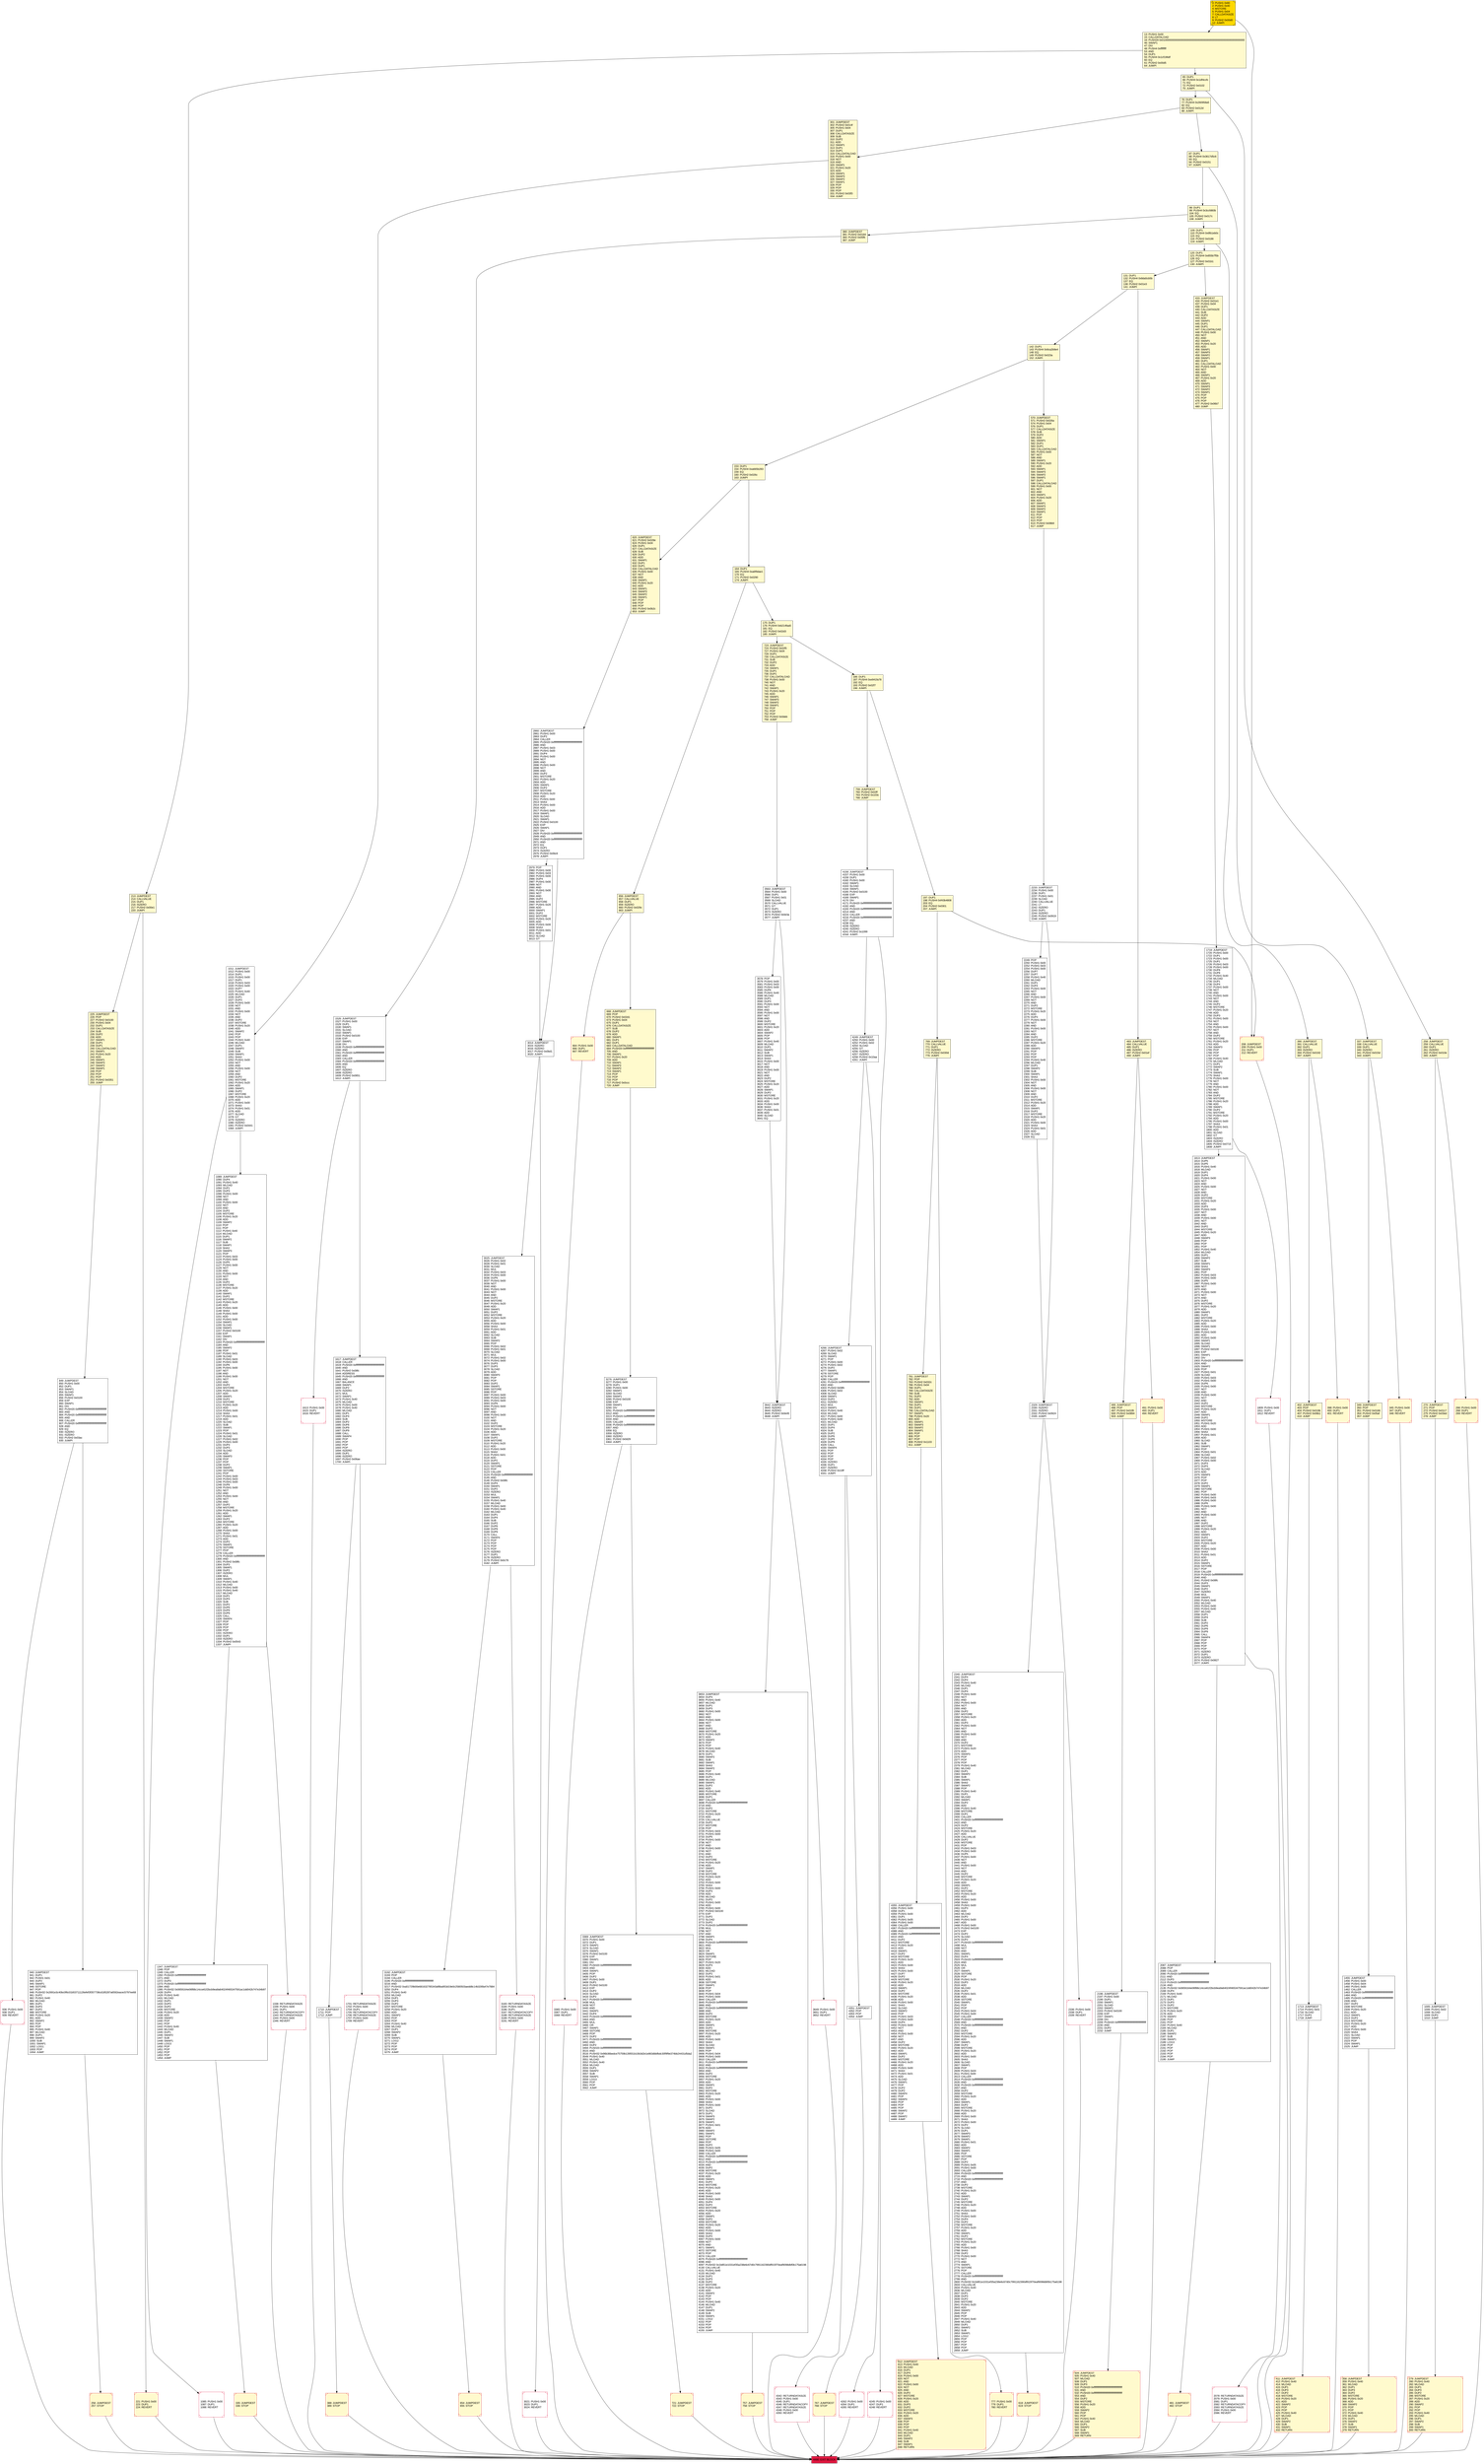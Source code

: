 digraph G {
bgcolor=transparent rankdir=UD;
node [shape=box style=filled color=black fillcolor=white fontname=arial fontcolor=black];
1813 [label="1813: JUMPDEST\l1814: DUP5\l1815: DUP5\l1816: PUSH1 0x40\l1818: MLOAD\l1819: DUP1\l1820: DUP4\l1821: PUSH1 0x00\l1823: NOT\l1824: AND\l1825: PUSH1 0x00\l1827: NOT\l1828: AND\l1829: DUP2\l1830: MSTORE\l1831: PUSH1 0x20\l1833: ADD\l1834: DUP3\l1835: PUSH1 0x00\l1837: NOT\l1838: AND\l1839: PUSH1 0x00\l1841: NOT\l1842: AND\l1843: DUP2\l1844: MSTORE\l1845: PUSH1 0x20\l1847: ADD\l1848: SWAP3\l1849: POP\l1850: POP\l1851: POP\l1852: PUSH1 0x40\l1854: MLOAD\l1855: DUP1\l1856: SWAP2\l1857: SUB\l1858: SWAP1\l1859: SHA3\l1860: SWAP3\l1861: POP\l1862: PUSH1 0x03\l1864: PUSH1 0x00\l1866: DUP5\l1867: PUSH1 0x00\l1869: NOT\l1870: AND\l1871: PUSH1 0x00\l1873: NOT\l1874: AND\l1875: DUP2\l1876: MSTORE\l1877: PUSH1 0x20\l1879: ADD\l1880: SWAP1\l1881: DUP2\l1882: MSTORE\l1883: PUSH1 0x20\l1885: ADD\l1886: PUSH1 0x00\l1888: SHA3\l1889: PUSH1 0x00\l1891: ADD\l1892: PUSH1 0x00\l1894: SWAP1\l1895: SLOAD\l1896: SWAP1\l1897: PUSH2 0x0100\l1900: EXP\l1901: SWAP1\l1902: DIV\l1903: PUSH20 0xffffffffffffffffffffffffffffffffffffffff\l1924: AND\l1925: SWAP2\l1926: POP\l1927: PUSH1 0x01\l1929: SLOAD\l1930: PUSH1 0x03\l1932: PUSH1 0x00\l1934: DUP6\l1935: PUSH1 0x00\l1937: NOT\l1938: AND\l1939: PUSH1 0x00\l1941: NOT\l1942: AND\l1943: DUP2\l1944: MSTORE\l1945: PUSH1 0x20\l1947: ADD\l1948: SWAP1\l1949: DUP2\l1950: MSTORE\l1951: PUSH1 0x20\l1953: ADD\l1954: PUSH1 0x00\l1956: SHA3\l1957: PUSH1 0x01\l1959: ADD\l1960: SLOAD\l1961: SUB\l1962: SWAP1\l1963: POP\l1964: PUSH1 0x01\l1966: SLOAD\l1967: PUSH1 0x02\l1969: PUSH1 0x00\l1971: DUP3\l1972: DUP3\l1973: SLOAD\l1974: ADD\l1975: SWAP3\l1976: POP\l1977: POP\l1978: DUP2\l1979: SWAP1\l1980: SSTORE\l1981: POP\l1982: PUSH1 0x00\l1984: PUSH1 0x03\l1986: PUSH1 0x00\l1988: DUP6\l1989: PUSH1 0x00\l1991: NOT\l1992: AND\l1993: PUSH1 0x00\l1995: NOT\l1996: AND\l1997: DUP2\l1998: MSTORE\l1999: PUSH1 0x20\l2001: ADD\l2002: SWAP1\l2003: DUP2\l2004: MSTORE\l2005: PUSH1 0x20\l2007: ADD\l2008: PUSH1 0x00\l2010: SHA3\l2011: PUSH1 0x01\l2013: ADD\l2014: DUP2\l2015: SWAP1\l2016: SSTORE\l2017: POP\l2018: CALLER\l2019: PUSH20 0xffffffffffffffffffffffffffffffffffffffff\l2040: AND\l2041: PUSH2 0x08fc\l2044: DUP3\l2045: SWAP1\l2046: DUP2\l2047: ISZERO\l2048: MUL\l2049: SWAP1\l2050: PUSH1 0x40\l2052: MLOAD\l2053: PUSH1 0x00\l2055: PUSH1 0x40\l2057: MLOAD\l2058: DUP1\l2059: DUP4\l2060: SUB\l2061: DUP2\l2062: DUP6\l2063: DUP9\l2064: DUP9\l2065: CALL\l2066: SWAP4\l2067: POP\l2068: POP\l2069: POP\l2070: POP\l2071: ISZERO\l2072: DUP1\l2073: ISZERO\l2074: PUSH2 0x0827\l2077: JUMPI\l" ];
2078 [label="2078: RETURNDATASIZE\l2079: PUSH1 0x00\l2081: DUP1\l2082: RETURNDATACOPY\l2083: RETURNDATASIZE\l2084: PUSH1 0x00\l2086: REVERT\l" shape=Msquare color=crimson ];
213 [label="213: JUMPDEST\l214: CALLVALUE\l215: DUP1\l216: ISZERO\l217: PUSH2 0x00e1\l220: JUMPI\l" fillcolor=lemonchiffon ];
4262 [label="4262: PUSH1 0x00\l4264: DUP1\l4265: REVERT\l" shape=Msquare color=crimson ];
936 [label="936: PUSH1 0x00\l938: DUP1\l939: REVERT\l" shape=Msquare color=crimson ];
13 [label="13: PUSH1 0x00\l15: CALLDATALOAD\l16: PUSH29 0x0100000000000000000000000000000000000000000000000000000000\l46: SWAP1\l47: DIV\l48: PUSH4 0xffffffff\l53: AND\l54: DUP1\l55: PUSH4 0x1cf196df\l60: EQ\l61: PUSH2 0x00d5\l64: JUMPI\l" fillcolor=lemonchiffon ];
388 [label="388: JUMPDEST\l389: STOP\l" fillcolor=lemonchiffon shape=Msquare color=crimson ];
120 [label="120: DUP1\l121: PUSH4 0x855b7f5b\l126: EQ\l127: PUSH2 0x01b1\l130: JUMPI\l" fillcolor=lemonchiffon ];
654 [label="654: JUMPDEST\l655: STOP\l" fillcolor=lemonchiffon shape=Msquare color=crimson ];
1011 [label="1011: JUMPDEST\l1012: PUSH1 0x00\l1014: DUP1\l1015: PUSH1 0x00\l1017: DUP1\l1018: PUSH1 0x03\l1020: PUSH1 0x00\l1022: DUP7\l1023: PUSH1 0x40\l1025: MLOAD\l1026: DUP1\l1027: DUP3\l1028: PUSH1 0x00\l1030: NOT\l1031: AND\l1032: PUSH1 0x00\l1034: NOT\l1035: AND\l1036: DUP2\l1037: MSTORE\l1038: PUSH1 0x20\l1040: ADD\l1041: SWAP2\l1042: POP\l1043: POP\l1044: PUSH1 0x40\l1046: MLOAD\l1047: DUP1\l1048: SWAP2\l1049: SUB\l1050: SWAP1\l1051: SHA3\l1052: PUSH1 0x00\l1054: NOT\l1055: AND\l1056: PUSH1 0x00\l1058: NOT\l1059: AND\l1060: DUP2\l1061: MSTORE\l1062: PUSH1 0x20\l1064: ADD\l1065: SWAP1\l1066: DUP2\l1067: MSTORE\l1068: PUSH1 0x20\l1070: ADD\l1071: PUSH1 0x00\l1073: SHA3\l1074: PUSH1 0x01\l1076: ADD\l1077: SLOAD\l1078: GT\l1079: ISZERO\l1080: ISZERO\l1081: PUSH2 0x0441\l1084: JUMPI\l" ];
4355 [label="4355: JUMPDEST\l4356: PUSH1 0x00\l4358: DUP1\l4359: PUSH1 0x00\l4361: DUP1\l4362: PUSH1 0x05\l4364: PUSH1 0x00\l4366: CALLER\l4367: PUSH20 0xffffffffffffffffffffffffffffffffffffffff\l4388: AND\l4389: PUSH20 0xffffffffffffffffffffffffffffffffffffffff\l4410: AND\l4411: DUP2\l4412: MSTORE\l4413: PUSH1 0x20\l4415: ADD\l4416: SWAP1\l4417: DUP2\l4418: MSTORE\l4419: PUSH1 0x20\l4421: ADD\l4422: PUSH1 0x00\l4424: SHA3\l4425: PUSH1 0x00\l4427: DUP7\l4428: DUP2\l4429: MSTORE\l4430: PUSH1 0x20\l4432: ADD\l4433: SWAP1\l4434: DUP2\l4435: MSTORE\l4436: PUSH1 0x20\l4438: ADD\l4439: PUSH1 0x00\l4441: SHA3\l4442: SLOAD\l4443: SWAP2\l4444: POP\l4445: PUSH1 0x03\l4447: PUSH1 0x00\l4449: DUP4\l4450: PUSH1 0x00\l4452: NOT\l4453: AND\l4454: PUSH1 0x00\l4456: NOT\l4457: AND\l4458: DUP2\l4459: MSTORE\l4460: PUSH1 0x20\l4462: ADD\l4463: SWAP1\l4464: DUP2\l4465: MSTORE\l4466: PUSH1 0x20\l4468: ADD\l4469: PUSH1 0x00\l4471: SHA3\l4472: PUSH1 0x01\l4474: ADD\l4475: SLOAD\l4476: SWAP1\l4477: POP\l4478: DUP2\l4479: DUP2\l4480: SWAP4\l4481: POP\l4482: SWAP4\l4483: POP\l4484: POP\l4485: POP\l4486: SWAP2\l4487: POP\l4488: SWAP2\l4489: JUMP\l" ];
1338 [label="1338: RETURNDATASIZE\l1339: PUSH1 0x00\l1341: DUP1\l1342: RETURNDATACOPY\l1343: RETURNDATASIZE\l1344: PUSH1 0x00\l1346: REVERT\l" shape=Msquare color=crimson ];
4249 [label="4249: JUMPDEST\l4250: PUSH1 0x00\l4252: PUSH1 0x02\l4254: SLOAD\l4255: GT\l4256: ISZERO\l4257: ISZERO\l4258: PUSH2 0x10aa\l4261: JUMPI\l" ];
411 [label="411: JUMPDEST\l412: PUSH1 0x40\l414: MLOAD\l415: DUP1\l416: DUP3\l417: DUP2\l418: MSTORE\l419: PUSH1 0x20\l421: ADD\l422: SWAP2\l423: POP\l424: POP\l425: PUSH1 0x40\l427: MLOAD\l428: DUP1\l429: SWAP2\l430: SUB\l431: SWAP1\l432: RETURN\l" fillcolor=lemonchiffon shape=Msquare color=crimson ];
656 [label="656: JUMPDEST\l657: CALLVALUE\l658: DUP1\l659: ISZERO\l660: PUSH2 0x029c\l663: JUMPI\l" fillcolor=lemonchiffon ];
1455 [label="1455: JUMPDEST\l1456: PUSH1 0x00\l1458: PUSH1 0x04\l1460: PUSH1 0x00\l1462: CALLER\l1463: PUSH20 0xffffffffffffffffffffffffffffffffffffffff\l1484: AND\l1485: PUSH20 0xffffffffffffffffffffffffffffffffffffffff\l1506: AND\l1507: DUP2\l1508: MSTORE\l1509: PUSH1 0x20\l1511: ADD\l1512: SWAP1\l1513: DUP2\l1514: MSTORE\l1515: PUSH1 0x20\l1517: ADD\l1518: PUSH1 0x00\l1520: SHA3\l1521: SLOAD\l1522: SWAP1\l1523: POP\l1524: SWAP1\l1525: JUMP\l" ];
3192 [label="3192: JUMPDEST\l3193: POP\l3194: CALLER\l3195: PUSH20 0xffffffffffffffffffffffffffffffffffffffff\l3216: AND\l3217: PUSH32 0xa51729b00e681632785343af8ba953d19e0c2580503aedd8c14b326fa47e7884\l3250: DUP4\l3251: PUSH1 0x40\l3253: MLOAD\l3254: DUP1\l3255: DUP3\l3256: DUP2\l3257: MSTORE\l3258: PUSH1 0x20\l3260: ADD\l3261: SWAP2\l3262: POP\l3263: POP\l3264: PUSH1 0x40\l3266: MLOAD\l3267: DUP1\l3268: SWAP2\l3269: SUB\l3270: SWAP1\l3271: LOG2\l3272: POP\l3273: POP\l3274: POP\l3275: JUMP\l" ];
398 [label="398: PUSH1 0x00\l400: DUP1\l401: REVERT\l" fillcolor=lemonchiffon shape=Msquare color=crimson ];
4245 [label="4245: PUSH1 0x00\l4247: DUP1\l4248: REVERT\l" shape=Msquare color=crimson ];
349 [label="349: JUMPDEST\l350: POP\l351: PUSH2 0x0166\l354: PUSH2 0x05af\l357: JUMP\l" fillcolor=lemonchiffon ];
940 [label="940: JUMPDEST\l941: DUP1\l942: PUSH1 0x01\l944: DUP2\l945: SWAP1\l946: SSTORE\l947: POP\l948: PUSH32 0x2691e3c40bc0f6c01b53711126efef3f357738cd185287a6592eacec5797ee68\l981: DUP2\l982: PUSH1 0x40\l984: MLOAD\l985: DUP1\l986: DUP3\l987: DUP2\l988: MSTORE\l989: PUSH1 0x20\l991: ADD\l992: SWAP2\l993: POP\l994: POP\l995: PUSH1 0x40\l997: MLOAD\l998: DUP1\l999: SWAP2\l1000: SUB\l1001: SWAP1\l1002: LOG1\l1003: POP\l1004: JUMP\l" ];
186 [label="186: DUP1\l187: PUSH4 0xe941fa78\l192: EQ\l193: PUSH2 0x02f7\l196: JUMPI\l" fillcolor=lemonchiffon ];
664 [label="664: PUSH1 0x00\l666: DUP1\l667: REVERT\l" fillcolor=lemonchiffon shape=Msquare color=crimson ];
390 [label="390: JUMPDEST\l391: CALLVALUE\l392: DUP1\l393: ISZERO\l394: PUSH2 0x0192\l397: JUMPI\l" fillcolor=lemonchiffon ];
142 [label="142: DUP1\l143: PUSH4 0x9ca2b9e4\l148: EQ\l149: PUSH2 0x023a\l152: JUMPI\l" fillcolor=lemonchiffon ];
153 [label="153: DUP1\l154: PUSH4 0xa665b283\l159: EQ\l160: PUSH2 0x026c\l163: JUMPI\l" fillcolor=lemonchiffon ];
721 [label="721: JUMPDEST\l722: STOP\l" fillcolor=lemonchiffon shape=Msquare color=crimson ];
301 [label="301: JUMPDEST\l302: PUSH2 0x014f\l305: PUSH1 0x04\l307: DUP1\l308: CALLDATASIZE\l309: SUB\l310: DUP2\l311: ADD\l312: SWAP1\l313: DUP1\l314: DUP1\l315: CALLDATALOAD\l316: PUSH1 0x00\l318: NOT\l319: AND\l320: SWAP1\l321: PUSH1 0x20\l323: ADD\l324: SWAP1\l325: SWAP3\l326: SWAP2\l327: SWAP1\l328: POP\l329: POP\l330: POP\l331: PUSH2 0x03f3\l334: JUMP\l" fillcolor=lemonchiffon ];
491 [label="491: PUSH1 0x00\l493: DUP1\l494: REVERT\l" fillcolor=lemonchiffon shape=Msquare color=crimson ];
620 [label="620: JUMPDEST\l621: PUSH2 0x028e\l624: PUSH1 0x04\l626: DUP1\l627: CALLDATASIZE\l628: SUB\l629: DUP2\l630: ADD\l631: SWAP1\l632: DUP1\l633: DUP1\l634: CALLDATALOAD\l635: PUSH1 0x00\l637: NOT\l638: AND\l639: SWAP1\l640: PUSH1 0x20\l642: ADD\l643: SWAP1\l644: SWAP3\l645: SWAP2\l646: SWAP1\l647: POP\l648: POP\l649: POP\l650: PUSH2 0x0b2c\l653: JUMP\l" fillcolor=lemonchiffon ];
4156 [label="4156: JUMPDEST\l4157: PUSH1 0x00\l4159: DUP1\l4160: PUSH1 0x00\l4162: SWAP1\l4163: SLOAD\l4164: SWAP1\l4165: PUSH2 0x0100\l4168: EXP\l4169: SWAP1\l4170: DIV\l4171: PUSH20 0xffffffffffffffffffffffffffffffffffffffff\l4192: AND\l4193: PUSH20 0xffffffffffffffffffffffffffffffffffffffff\l4214: AND\l4215: CALLER\l4216: PUSH20 0xffffffffffffffffffffffffffffffffffffffff\l4237: AND\l4238: EQ\l4239: ISZERO\l4240: ISZERO\l4241: PUSH2 0x1099\l4244: JUMPI\l" ];
3642 [label="3642: JUMPDEST\l3643: ISZERO\l3644: ISZERO\l3645: PUSH2 0x0e45\l3648: JUMPI\l" ];
175 [label="175: DUP1\l176: PUSH4 0xb214faa5\l181: EQ\l182: PUSH2 0x02d3\l185: JUMPI\l" fillcolor=lemonchiffon ];
759 [label="759: JUMPDEST\l760: PUSH2 0x02ff\l763: PUSH2 0x103c\l766: JUMP\l" fillcolor=lemonchiffon ];
3563 [label="3563: JUMPDEST\l3564: PUSH1 0x00\l3566: DUP1\l3567: PUSH1 0x01\l3569: SLOAD\l3570: CALLVALUE\l3571: GT\l3572: DUP1\l3573: ISZERO\l3574: PUSH2 0x0e3a\l3577: JUMPI\l" ];
1089 [label="1089: JUMPDEST\l1090: DUP4\l1091: PUSH1 0x40\l1093: MLOAD\l1094: DUP1\l1095: DUP3\l1096: PUSH1 0x00\l1098: NOT\l1099: AND\l1100: PUSH1 0x00\l1102: NOT\l1103: AND\l1104: DUP2\l1105: MSTORE\l1106: PUSH1 0x20\l1108: ADD\l1109: SWAP2\l1110: POP\l1111: POP\l1112: PUSH1 0x40\l1114: MLOAD\l1115: DUP1\l1116: SWAP2\l1117: SUB\l1118: SWAP1\l1119: SHA3\l1120: SWAP3\l1121: POP\l1122: PUSH1 0x03\l1124: PUSH1 0x00\l1126: DUP5\l1127: PUSH1 0x00\l1129: NOT\l1130: AND\l1131: PUSH1 0x00\l1133: NOT\l1134: AND\l1135: DUP2\l1136: MSTORE\l1137: PUSH1 0x20\l1139: ADD\l1140: SWAP1\l1141: DUP2\l1142: MSTORE\l1143: PUSH1 0x20\l1145: ADD\l1146: PUSH1 0x00\l1148: SHA3\l1149: PUSH1 0x00\l1151: ADD\l1152: PUSH1 0x00\l1154: SWAP1\l1155: SLOAD\l1156: SWAP1\l1157: PUSH2 0x0100\l1160: EXP\l1161: SWAP1\l1162: DIV\l1163: PUSH20 0xffffffffffffffffffffffffffffffffffffffff\l1184: AND\l1185: SWAP2\l1186: POP\l1187: PUSH1 0x01\l1189: SLOAD\l1190: PUSH1 0x03\l1192: PUSH1 0x00\l1194: DUP6\l1195: PUSH1 0x00\l1197: NOT\l1198: AND\l1199: PUSH1 0x00\l1201: NOT\l1202: AND\l1203: DUP2\l1204: MSTORE\l1205: PUSH1 0x20\l1207: ADD\l1208: SWAP1\l1209: DUP2\l1210: MSTORE\l1211: PUSH1 0x20\l1213: ADD\l1214: PUSH1 0x00\l1216: SHA3\l1217: PUSH1 0x01\l1219: ADD\l1220: SLOAD\l1221: SUB\l1222: SWAP1\l1223: POP\l1224: PUSH1 0x01\l1226: SLOAD\l1227: PUSH1 0x02\l1229: PUSH1 0x00\l1231: DUP3\l1232: DUP3\l1233: SLOAD\l1234: ADD\l1235: SWAP3\l1236: POP\l1237: POP\l1238: DUP2\l1239: SWAP1\l1240: SSTORE\l1241: POP\l1242: PUSH1 0x00\l1244: PUSH1 0x03\l1246: PUSH1 0x00\l1248: DUP6\l1249: PUSH1 0x00\l1251: NOT\l1252: AND\l1253: PUSH1 0x00\l1255: NOT\l1256: AND\l1257: DUP2\l1258: MSTORE\l1259: PUSH1 0x20\l1261: ADD\l1262: SWAP1\l1263: DUP2\l1264: MSTORE\l1265: PUSH1 0x20\l1267: ADD\l1268: PUSH1 0x00\l1270: SHA3\l1271: PUSH1 0x01\l1273: ADD\l1274: DUP2\l1275: SWAP1\l1276: SSTORE\l1277: POP\l1278: CALLER\l1279: PUSH20 0xffffffffffffffffffffffffffffffffffffffff\l1300: AND\l1301: PUSH2 0x08fc\l1304: DUP3\l1305: SWAP1\l1306: DUP2\l1307: ISZERO\l1308: MUL\l1309: SWAP1\l1310: PUSH1 0x40\l1312: MLOAD\l1313: PUSH1 0x00\l1315: PUSH1 0x40\l1317: MLOAD\l1318: DUP1\l1319: DUP4\l1320: SUB\l1321: DUP2\l1322: DUP6\l1323: DUP9\l1324: DUP9\l1325: CALL\l1326: SWAP4\l1327: POP\l1328: POP\l1329: POP\l1330: POP\l1331: ISZERO\l1332: DUP1\l1333: ISZERO\l1334: PUSH2 0x0543\l1337: JUMPI\l" ];
757 [label="757: JUMPDEST\l758: STOP\l" fillcolor=lemonchiffon shape=Msquare color=crimson ];
0 [label="0: PUSH1 0x80\l2: PUSH1 0x40\l4: MSTORE\l5: PUSH1 0x04\l7: CALLDATASIZE\l8: LT\l9: PUSH2 0x00d0\l12: JUMPI\l" fillcolor=lemonchiffon shape=Msquare fillcolor=gold ];
3369 [label="3369: JUMPDEST\l3370: PUSH1 0x00\l3372: DUP1\l3373: SWAP1\l3374: SLOAD\l3375: SWAP1\l3376: PUSH2 0x0100\l3379: EXP\l3380: SWAP1\l3381: DIV\l3382: PUSH20 0xffffffffffffffffffffffffffffffffffffffff\l3403: AND\l3404: SWAP1\l3405: POP\l3406: DUP2\l3407: PUSH1 0x00\l3409: DUP1\l3410: PUSH2 0x0100\l3413: EXP\l3414: DUP2\l3415: SLOAD\l3416: DUP2\l3417: PUSH20 0xffffffffffffffffffffffffffffffffffffffff\l3438: MUL\l3439: NOT\l3440: AND\l3441: SWAP1\l3442: DUP4\l3443: PUSH20 0xffffffffffffffffffffffffffffffffffffffff\l3464: AND\l3465: MUL\l3466: OR\l3467: SWAP1\l3468: SSTORE\l3469: POP\l3470: DUP2\l3471: PUSH20 0xffffffffffffffffffffffffffffffffffffffff\l3492: AND\l3493: DUP2\l3494: PUSH20 0xffffffffffffffffffffffffffffffffffffffff\l3515: AND\l3516: PUSH32 0x96b36bedce75759b139551b10b3d2e1e863dbbfbdc30f9f9e374bb24431d5da2\l3549: PUSH1 0x40\l3551: MLOAD\l3552: PUSH1 0x40\l3554: MLOAD\l3555: DUP1\l3556: SWAP2\l3557: SUB\l3558: SWAP1\l3559: LOG3\l3560: POP\l3561: POP\l3562: JUMP\l" ];
1617 [label="1617: JUMPDEST\l1618: CALLER\l1619: PUSH20 0xffffffffffffffffffffffffffffffffffffffff\l1640: AND\l1641: PUSH2 0x08fc\l1644: ADDRESS\l1645: PUSH20 0xffffffffffffffffffffffffffffffffffffffff\l1666: AND\l1667: BALANCE\l1668: SWAP1\l1669: DUP2\l1670: ISZERO\l1671: MUL\l1672: SWAP1\l1673: PUSH1 0x40\l1675: MLOAD\l1676: PUSH1 0x00\l1678: PUSH1 0x40\l1680: MLOAD\l1681: DUP1\l1682: DUP4\l1683: SUB\l1684: DUP2\l1685: DUP6\l1686: DUP9\l1687: DUP9\l1688: CALL\l1689: SWAP4\l1690: POP\l1691: POP\l1692: POP\l1693: POP\l1694: ISZERO\l1695: DUP1\l1696: ISZERO\l1697: PUSH2 0x06ae\l1700: JUMPI\l" ];
723 [label="723: JUMPDEST\l724: PUSH2 0x02f5\l727: PUSH1 0x04\l729: DUP1\l730: CALLDATASIZE\l731: SUB\l732: DUP2\l733: ADD\l734: SWAP1\l735: DUP1\l736: DUP1\l737: CALLDATALOAD\l738: PUSH1 0x00\l740: NOT\l741: AND\l742: SWAP1\l743: PUSH1 0x20\l745: ADD\l746: SWAP1\l747: SWAP3\l748: SWAP2\l749: SWAP1\l750: POP\l751: POP\l752: POP\l753: PUSH2 0x0deb\l756: JUMP\l" fillcolor=lemonchiffon ];
2979 [label="2979: POP\l2980: PUSH1 0x00\l2982: PUSH1 0x03\l2984: PUSH1 0x00\l2986: DUP4\l2987: PUSH1 0x00\l2989: NOT\l2990: AND\l2991: PUSH1 0x00\l2993: NOT\l2994: AND\l2995: DUP2\l2996: MSTORE\l2997: PUSH1 0x20\l2999: ADD\l3000: SWAP1\l3001: DUP2\l3002: MSTORE\l3003: PUSH1 0x20\l3005: ADD\l3006: PUSH1 0x00\l3008: SHA3\l3009: PUSH1 0x01\l3011: ADD\l3012: SLOAD\l3013: GT\l" ];
2233 [label="2233: JUMPDEST\l2234: PUSH1 0x00\l2236: DUP1\l2237: PUSH1 0x01\l2239: SLOAD\l2240: CALLVALUE\l2241: LT\l2242: ISZERO\l2243: DUP1\l2244: ISZERO\l2245: PUSH2 0x0919\l2248: JUMPI\l" ];
767 [label="767: JUMPDEST\l768: STOP\l" fillcolor=lemonchiffon shape=Msquare color=crimson ];
65 [label="65: DUP1\l66: PUSH4 0x1df4ccfc\l71: EQ\l72: PUSH2 0x0102\l75: JUMPI\l" fillcolor=lemonchiffon ];
3021 [label="3021: PUSH1 0x00\l3023: DUP1\l3024: REVERT\l" shape=Msquare color=crimson ];
98 [label="98: DUP1\l99: PUSH4 0x3ccfd60b\l104: EQ\l105: PUSH2 0x017c\l108: JUMPI\l" fillcolor=lemonchiffon ];
1719 [label="1719: JUMPDEST\l1720: PUSH1 0x00\l1722: DUP1\l1723: PUSH1 0x00\l1725: DUP1\l1726: PUSH1 0x03\l1728: PUSH1 0x00\l1730: DUP8\l1731: DUP8\l1732: PUSH1 0x40\l1734: MLOAD\l1735: DUP1\l1736: DUP4\l1737: PUSH1 0x00\l1739: NOT\l1740: AND\l1741: PUSH1 0x00\l1743: NOT\l1744: AND\l1745: DUP2\l1746: MSTORE\l1747: PUSH1 0x20\l1749: ADD\l1750: DUP3\l1751: PUSH1 0x00\l1753: NOT\l1754: AND\l1755: PUSH1 0x00\l1757: NOT\l1758: AND\l1759: DUP2\l1760: MSTORE\l1761: PUSH1 0x20\l1763: ADD\l1764: SWAP3\l1765: POP\l1766: POP\l1767: POP\l1768: PUSH1 0x40\l1770: MLOAD\l1771: DUP1\l1772: SWAP2\l1773: SUB\l1774: SWAP1\l1775: SHA3\l1776: PUSH1 0x00\l1778: NOT\l1779: AND\l1780: PUSH1 0x00\l1782: NOT\l1783: AND\l1784: DUP2\l1785: MSTORE\l1786: PUSH1 0x20\l1788: ADD\l1789: SWAP1\l1790: DUP2\l1791: MSTORE\l1792: PUSH1 0x20\l1794: ADD\l1795: PUSH1 0x00\l1797: SHA3\l1798: PUSH1 0x01\l1800: ADD\l1801: SLOAD\l1802: GT\l1803: ISZERO\l1804: ISZERO\l1805: PUSH2 0x0715\l1808: JUMPI\l" ];
2340 [label="2340: JUMPDEST\l2341: DUP4\l2342: DUP4\l2343: PUSH1 0x40\l2345: MLOAD\l2346: DUP1\l2347: DUP4\l2348: PUSH1 0x00\l2350: NOT\l2351: AND\l2352: PUSH1 0x00\l2354: NOT\l2355: AND\l2356: DUP2\l2357: MSTORE\l2358: PUSH1 0x20\l2360: ADD\l2361: DUP3\l2362: PUSH1 0x00\l2364: NOT\l2365: AND\l2366: PUSH1 0x00\l2368: NOT\l2369: AND\l2370: DUP2\l2371: MSTORE\l2372: PUSH1 0x20\l2374: ADD\l2375: SWAP3\l2376: POP\l2377: POP\l2378: POP\l2379: PUSH1 0x40\l2381: MLOAD\l2382: DUP1\l2383: SWAP2\l2384: SUB\l2385: SWAP1\l2386: SHA3\l2387: SWAP2\l2388: POP\l2389: PUSH1 0x40\l2391: DUP1\l2392: MLOAD\l2393: SWAP1\l2394: DUP2\l2395: ADD\l2396: PUSH1 0x40\l2398: MSTORE\l2399: DUP1\l2400: CALLER\l2401: PUSH20 0xffffffffffffffffffffffffffffffffffffffff\l2422: AND\l2423: DUP2\l2424: MSTORE\l2425: PUSH1 0x20\l2427: ADD\l2428: CALLVALUE\l2429: DUP2\l2430: MSTORE\l2431: POP\l2432: PUSH1 0x03\l2434: PUSH1 0x00\l2436: DUP5\l2437: PUSH1 0x00\l2439: NOT\l2440: AND\l2441: PUSH1 0x00\l2443: NOT\l2444: AND\l2445: DUP2\l2446: MSTORE\l2447: PUSH1 0x20\l2449: ADD\l2450: SWAP1\l2451: DUP2\l2452: MSTORE\l2453: PUSH1 0x20\l2455: ADD\l2456: PUSH1 0x00\l2458: SHA3\l2459: PUSH1 0x00\l2461: DUP3\l2462: ADD\l2463: MLOAD\l2464: DUP2\l2465: PUSH1 0x00\l2467: ADD\l2468: PUSH1 0x00\l2470: PUSH2 0x0100\l2473: EXP\l2474: DUP2\l2475: SLOAD\l2476: DUP2\l2477: PUSH20 0xffffffffffffffffffffffffffffffffffffffff\l2498: MUL\l2499: NOT\l2500: AND\l2501: SWAP1\l2502: DUP4\l2503: PUSH20 0xffffffffffffffffffffffffffffffffffffffff\l2524: AND\l2525: MUL\l2526: OR\l2527: SWAP1\l2528: SSTORE\l2529: POP\l2530: PUSH1 0x20\l2532: DUP3\l2533: ADD\l2534: MLOAD\l2535: DUP2\l2536: PUSH1 0x01\l2538: ADD\l2539: SSTORE\l2540: SWAP1\l2541: POP\l2542: POP\l2543: PUSH1 0x04\l2545: PUSH1 0x00\l2547: CALLER\l2548: PUSH20 0xffffffffffffffffffffffffffffffffffffffff\l2569: AND\l2570: PUSH20 0xffffffffffffffffffffffffffffffffffffffff\l2591: AND\l2592: DUP2\l2593: MSTORE\l2594: PUSH1 0x20\l2596: ADD\l2597: SWAP1\l2598: DUP2\l2599: MSTORE\l2600: PUSH1 0x20\l2602: ADD\l2603: PUSH1 0x00\l2605: SHA3\l2606: SLOAD\l2607: SWAP1\l2608: POP\l2609: PUSH1 0x04\l2611: PUSH1 0x00\l2613: CALLER\l2614: PUSH20 0xffffffffffffffffffffffffffffffffffffffff\l2635: AND\l2636: PUSH20 0xffffffffffffffffffffffffffffffffffffffff\l2657: AND\l2658: DUP2\l2659: MSTORE\l2660: PUSH1 0x20\l2662: ADD\l2663: SWAP1\l2664: DUP2\l2665: MSTORE\l2666: PUSH1 0x20\l2668: ADD\l2669: PUSH1 0x00\l2671: SHA3\l2672: PUSH1 0x00\l2674: DUP2\l2675: SLOAD\l2676: DUP1\l2677: SWAP3\l2678: SWAP2\l2679: SWAP1\l2680: PUSH1 0x01\l2682: ADD\l2683: SWAP2\l2684: SWAP1\l2685: POP\l2686: SSTORE\l2687: POP\l2688: DUP2\l2689: PUSH1 0x05\l2691: PUSH1 0x00\l2693: CALLER\l2694: PUSH20 0xffffffffffffffffffffffffffffffffffffffff\l2715: AND\l2716: PUSH20 0xffffffffffffffffffffffffffffffffffffffff\l2737: AND\l2738: DUP2\l2739: MSTORE\l2740: PUSH1 0x20\l2742: ADD\l2743: SWAP1\l2744: DUP2\l2745: MSTORE\l2746: PUSH1 0x20\l2748: ADD\l2749: PUSH1 0x00\l2751: SHA3\l2752: PUSH1 0x00\l2754: DUP4\l2755: DUP2\l2756: MSTORE\l2757: PUSH1 0x20\l2759: ADD\l2760: SWAP1\l2761: DUP2\l2762: MSTORE\l2763: PUSH1 0x20\l2765: ADD\l2766: PUSH1 0x00\l2768: SHA3\l2769: DUP2\l2770: PUSH1 0x00\l2772: NOT\l2773: AND\l2774: SWAP1\l2775: SSTORE\l2776: POP\l2777: CALLER\l2778: PUSH20 0xffffffffffffffffffffffffffffffffffffffff\l2799: AND\l2800: PUSH32 0x1b851e1031ef35a238e6c67d0c7991162390df915f70eaf9098dbf0b175a6198\l2833: CALLVALUE\l2834: PUSH1 0x40\l2836: MLOAD\l2837: DUP1\l2838: DUP3\l2839: DUP2\l2840: MSTORE\l2841: PUSH1 0x20\l2843: ADD\l2844: SWAP2\l2845: POP\l2846: POP\l2847: PUSH1 0x40\l2849: MLOAD\l2850: DUP1\l2851: SWAP2\l2852: SUB\l2853: SWAP1\l2854: LOG2\l2855: POP\l2856: POP\l2857: POP\l2858: POP\l2859: JUMP\l" ];
3183 [label="3183: RETURNDATASIZE\l3184: PUSH1 0x00\l3186: DUP1\l3187: RETURNDATACOPY\l3188: RETURNDATASIZE\l3189: PUSH1 0x00\l3191: REVERT\l" shape=Msquare color=crimson ];
481 [label="481: JUMPDEST\l482: STOP\l" fillcolor=lemonchiffon shape=Msquare color=crimson ];
270 [label="270: JUMPDEST\l271: POP\l272: PUSH2 0x0117\l275: PUSH2 0x03ed\l278: JUMP\l" fillcolor=lemonchiffon ];
221 [label="221: PUSH1 0x00\l223: DUP1\l224: REVERT\l" fillcolor=lemonchiffon shape=Msquare color=crimson ];
76 [label="76: DUP1\l77: PUSH4 0x260958a5\l82: EQ\l83: PUSH2 0x012d\l86: JUMPI\l" fillcolor=lemonchiffon ];
3276 [label="3276: JUMPDEST\l3277: PUSH1 0x00\l3279: DUP1\l3280: PUSH1 0x00\l3282: SWAP1\l3283: SLOAD\l3284: SWAP1\l3285: PUSH2 0x0100\l3288: EXP\l3289: SWAP1\l3290: DIV\l3291: PUSH20 0xffffffffffffffffffffffffffffffffffffffff\l3312: AND\l3313: PUSH20 0xffffffffffffffffffffffffffffffffffffffff\l3334: AND\l3335: CALLER\l3336: PUSH20 0xffffffffffffffffffffffffffffffffffffffff\l3357: AND\l3358: EQ\l3359: ISZERO\l3360: ISZERO\l3361: PUSH2 0x0d29\l3364: JUMPI\l" ];
2336 [label="2336: PUSH1 0x00\l2338: DUP1\l2339: REVERT\l" shape=Msquare color=crimson ];
3014 [label="3014: JUMPDEST\l3015: ISZERO\l3016: ISZERO\l3017: PUSH2 0x0bd1\l3020: JUMPI\l" ];
3365 [label="3365: PUSH1 0x00\l3367: DUP1\l3368: REVERT\l" shape=Msquare color=crimson ];
1710 [label="1710: JUMPDEST\l1711: POP\l1712: JUMP\l" ];
4490 [label="4490: EXIT BLOCK\l" fillcolor=crimson ];
769 [label="769: JUMPDEST\l770: CALLVALUE\l771: DUP1\l772: ISZERO\l773: PUSH2 0x030d\l776: JUMPI\l" fillcolor=lemonchiffon ];
1347 [label="1347: JUMPDEST\l1348: POP\l1349: CALLER\l1350: PUSH20 0xffffffffffffffffffffffffffffffffffffffff\l1371: AND\l1372: DUP3\l1373: PUSH20 0xffffffffffffffffffffffffffffffffffffffff\l1394: AND\l1395: PUSH32 0x0659164e06f88c14cce61f2bcb9ea9a64024f465347591ac1dd042b747e34b97\l1428: DUP4\l1429: PUSH1 0x40\l1431: MLOAD\l1432: DUP1\l1433: DUP3\l1434: DUP2\l1435: MSTORE\l1436: PUSH1 0x20\l1438: ADD\l1439: SWAP2\l1440: POP\l1441: POP\l1442: PUSH1 0x40\l1444: MLOAD\l1445: DUP1\l1446: SWAP2\l1447: SUB\l1448: SWAP1\l1449: LOG3\l1450: POP\l1451: POP\l1452: POP\l1453: POP\l1454: JUMP\l" ];
1005 [label="1005: JUMPDEST\l1006: PUSH1 0x02\l1008: SLOAD\l1009: DUP2\l1010: JUMP\l" ];
256 [label="256: JUMPDEST\l257: STOP\l" fillcolor=lemonchiffon shape=Msquare color=crimson ];
2860 [label="2860: JUMPDEST\l2861: PUSH1 0x00\l2863: DUP2\l2864: CALLER\l2865: PUSH20 0xffffffffffffffffffffffffffffffffffffffff\l2886: AND\l2887: PUSH1 0x03\l2889: PUSH1 0x00\l2891: DUP4\l2892: PUSH1 0x00\l2894: NOT\l2895: AND\l2896: PUSH1 0x00\l2898: NOT\l2899: AND\l2900: DUP2\l2901: MSTORE\l2902: PUSH1 0x20\l2904: ADD\l2905: SWAP1\l2906: DUP2\l2907: MSTORE\l2908: PUSH1 0x20\l2910: ADD\l2911: PUSH1 0x00\l2913: SHA3\l2914: PUSH1 0x00\l2916: ADD\l2917: PUSH1 0x00\l2919: SWAP1\l2920: SLOAD\l2921: SWAP1\l2922: PUSH2 0x0100\l2925: EXP\l2926: SWAP1\l2927: DIV\l2928: PUSH20 0xffffffffffffffffffffffffffffffffffffffff\l2949: AND\l2950: PUSH20 0xffffffffffffffffffffffffffffffffffffffff\l2971: AND\l2972: EQ\l2973: DUP1\l2974: ISZERO\l2975: PUSH2 0x0bc6\l2978: JUMPI\l" ];
109 [label="109: DUP1\l110: PUSH4 0x6fb1eb0c\l115: EQ\l116: PUSH2 0x0186\l119: JUMPI\l" fillcolor=lemonchiffon ];
1085 [label="1085: PUSH1 0x00\l1087: DUP1\l1088: REVERT\l" shape=Msquare color=crimson ];
164 [label="164: DUP1\l165: PUSH4 0xa6f9dae1\l170: EQ\l171: PUSH2 0x0290\l174: JUMPI\l" fillcolor=lemonchiffon ];
2196 [label="2196: JUMPDEST\l2197: PUSH1 0x00\l2199: DUP1\l2200: SWAP1\l2201: SLOAD\l2202: SWAP1\l2203: PUSH2 0x0100\l2206: EXP\l2207: SWAP1\l2208: DIV\l2209: PUSH20 0xffffffffffffffffffffffffffffffffffffffff\l2230: AND\l2231: DUP2\l2232: JUMP\l" ];
279 [label="279: JUMPDEST\l280: PUSH1 0x40\l282: MLOAD\l283: DUP1\l284: DUP3\l285: DUP2\l286: MSTORE\l287: PUSH1 0x20\l289: ADD\l290: SWAP2\l291: POP\l292: POP\l293: PUSH1 0x40\l295: MLOAD\l296: DUP1\l297: SWAP2\l298: SUB\l299: SWAP1\l300: RETURN\l" fillcolor=lemonchiffon shape=Msquare color=crimson ];
3025 [label="3025: JUMPDEST\l3026: PUSH1 0x02\l3028: PUSH1 0x01\l3030: SLOAD\l3031: MUL\l3032: PUSH1 0x03\l3034: PUSH1 0x00\l3036: DUP6\l3037: PUSH1 0x00\l3039: NOT\l3040: AND\l3041: PUSH1 0x00\l3043: NOT\l3044: AND\l3045: DUP2\l3046: MSTORE\l3047: PUSH1 0x20\l3049: ADD\l3050: SWAP1\l3051: DUP2\l3052: MSTORE\l3053: PUSH1 0x20\l3055: ADD\l3056: PUSH1 0x00\l3058: SHA3\l3059: PUSH1 0x01\l3061: ADD\l3062: SLOAD\l3063: SUB\l3064: SWAP2\l3065: POP\l3066: PUSH1 0x02\l3068: PUSH1 0x01\l3070: SLOAD\l3071: MUL\l3072: PUSH1 0x02\l3074: PUSH1 0x00\l3076: DUP3\l3077: DUP3\l3078: SLOAD\l3079: ADD\l3080: SWAP3\l3081: POP\l3082: POP\l3083: DUP2\l3084: SWAP1\l3085: SSTORE\l3086: POP\l3087: PUSH1 0x00\l3089: PUSH1 0x03\l3091: PUSH1 0x00\l3093: DUP6\l3094: PUSH1 0x00\l3096: NOT\l3097: AND\l3098: PUSH1 0x00\l3100: NOT\l3101: AND\l3102: DUP2\l3103: MSTORE\l3104: PUSH1 0x20\l3106: ADD\l3107: SWAP1\l3108: DUP2\l3109: MSTORE\l3110: PUSH1 0x20\l3112: ADD\l3113: PUSH1 0x00\l3115: SHA3\l3116: PUSH1 0x01\l3118: ADD\l3119: DUP2\l3120: SWAP1\l3121: SSTORE\l3122: POP\l3123: CALLER\l3124: PUSH20 0xffffffffffffffffffffffffffffffffffffffff\l3145: AND\l3146: PUSH2 0x08fc\l3149: DUP4\l3150: SWAP1\l3151: DUP2\l3152: ISZERO\l3153: MUL\l3154: SWAP1\l3155: PUSH1 0x40\l3157: MLOAD\l3158: PUSH1 0x00\l3160: PUSH1 0x40\l3162: MLOAD\l3163: DUP1\l3164: DUP4\l3165: SUB\l3166: DUP2\l3167: DUP6\l3168: DUP9\l3169: DUP9\l3170: CALL\l3171: SWAP4\l3172: POP\l3173: POP\l3174: POP\l3175: POP\l3176: ISZERO\l3177: DUP1\l3178: ISZERO\l3179: PUSH2 0x0c78\l3182: JUMPI\l" ];
258 [label="258: JUMPDEST\l259: CALLVALUE\l260: DUP1\l261: ISZERO\l262: PUSH2 0x010e\l265: JUMPI\l" fillcolor=lemonchiffon ];
777 [label="777: PUSH1 0x00\l779: DUP1\l780: REVERT\l" fillcolor=lemonchiffon shape=Msquare color=crimson ];
266 [label="266: PUSH1 0x00\l268: DUP1\l269: REVERT\l" fillcolor=lemonchiffon shape=Msquare color=crimson ];
504 [label="504: JUMPDEST\l505: PUSH1 0x40\l507: MLOAD\l508: DUP1\l509: DUP3\l510: PUSH20 0xffffffffffffffffffffffffffffffffffffffff\l531: AND\l532: PUSH20 0xffffffffffffffffffffffffffffffffffffffff\l553: AND\l554: DUP2\l555: MSTORE\l556: PUSH1 0x20\l558: ADD\l559: SWAP2\l560: POP\l561: POP\l562: PUSH1 0x40\l564: MLOAD\l565: DUP1\l566: SWAP2\l567: SUB\l568: SWAP1\l569: RETURN\l" fillcolor=lemonchiffon shape=Msquare color=crimson ];
87 [label="87: DUP1\l88: PUSH4 0x3617d5c6\l93: EQ\l94: PUSH2 0x0151\l97: JUMPI\l" fillcolor=lemonchiffon ];
1809 [label="1809: PUSH1 0x00\l1811: DUP1\l1812: REVERT\l" shape=Msquare color=crimson ];
495 [label="495: JUMPDEST\l496: POP\l497: PUSH2 0x01f8\l500: PUSH2 0x0894\l503: JUMP\l" fillcolor=lemonchiffon ];
4351 [label="4351: JUMPDEST\l4352: POP\l4353: POP\l4354: JUMP\l" ];
197 [label="197: DUP1\l198: PUSH4 0xf43b4808\l203: EQ\l204: PUSH2 0x0301\l207: JUMPI\l" fillcolor=lemonchiffon ];
131 [label="131: DUP1\l132: PUSH4 0x8da5cb5b\l137: EQ\l138: PUSH2 0x01e3\l141: JUMPI\l" fillcolor=lemonchiffon ];
483 [label="483: JUMPDEST\l484: CALLVALUE\l485: DUP1\l486: ISZERO\l487: PUSH2 0x01ef\l490: JUMPI\l" fillcolor=lemonchiffon ];
1701 [label="1701: RETURNDATASIZE\l1702: PUSH1 0x00\l1704: DUP1\l1705: RETURNDATACOPY\l1706: RETURNDATASIZE\l1707: PUSH1 0x00\l1709: REVERT\l" shape=Msquare color=crimson ];
2329 [label="2329: JUMPDEST\l2330: ISZERO\l2331: ISZERO\l2332: PUSH2 0x0924\l2335: JUMPI\l" ];
2249 [label="2249: POP\l2250: PUSH1 0x00\l2252: PUSH1 0x03\l2254: PUSH1 0x00\l2256: DUP7\l2257: DUP7\l2258: PUSH1 0x40\l2260: MLOAD\l2261: DUP1\l2262: DUP4\l2263: PUSH1 0x00\l2265: NOT\l2266: AND\l2267: PUSH1 0x00\l2269: NOT\l2270: AND\l2271: DUP2\l2272: MSTORE\l2273: PUSH1 0x20\l2275: ADD\l2276: DUP3\l2277: PUSH1 0x00\l2279: NOT\l2280: AND\l2281: PUSH1 0x00\l2283: NOT\l2284: AND\l2285: DUP2\l2286: MSTORE\l2287: PUSH1 0x20\l2289: ADD\l2290: SWAP3\l2291: POP\l2292: POP\l2293: POP\l2294: PUSH1 0x40\l2296: MLOAD\l2297: DUP1\l2298: SWAP2\l2299: SUB\l2300: SWAP1\l2301: SHA3\l2302: PUSH1 0x00\l2304: NOT\l2305: AND\l2306: PUSH1 0x00\l2308: NOT\l2309: AND\l2310: DUP2\l2311: MSTORE\l2312: PUSH1 0x20\l2314: ADD\l2315: SWAP1\l2316: DUP2\l2317: MSTORE\l2318: PUSH1 0x20\l2320: ADD\l2321: PUSH1 0x00\l2323: SHA3\l2324: PUSH1 0x01\l2326: ADD\l2327: SLOAD\l2328: EQ\l" ];
812 [label="812: JUMPDEST\l813: PUSH1 0x40\l815: MLOAD\l816: DUP1\l817: DUP4\l818: PUSH1 0x00\l820: NOT\l821: AND\l822: PUSH1 0x00\l824: NOT\l825: AND\l826: DUP2\l827: MSTORE\l828: PUSH1 0x20\l830: ADD\l831: DUP3\l832: DUP2\l833: MSTORE\l834: PUSH1 0x20\l836: ADD\l837: SWAP3\l838: POP\l839: POP\l840: POP\l841: PUSH1 0x40\l843: MLOAD\l844: DUP1\l845: SWAP2\l846: SUB\l847: SWAP1\l848: RETURN\l" fillcolor=lemonchiffon shape=Msquare color=crimson ];
2087 [label="2087: JUMPDEST\l2088: POP\l2089: CALLER\l2090: PUSH20 0xffffffffffffffffffffffffffffffffffffffff\l2111: AND\l2112: DUP3\l2113: PUSH20 0xffffffffffffffffffffffffffffffffffffffff\l2134: AND\l2135: PUSH32 0x0659164e06f88c14cce61f2bcb9ea9a64024f465347591ac1dd042b747e34b97\l2168: DUP4\l2169: PUSH1 0x40\l2171: MLOAD\l2172: DUP1\l2173: DUP3\l2174: DUP2\l2175: MSTORE\l2176: PUSH1 0x20\l2178: ADD\l2179: SWAP2\l2180: POP\l2181: POP\l2182: PUSH1 0x40\l2184: MLOAD\l2185: DUP1\l2186: SWAP2\l2187: SUB\l2188: SWAP1\l2189: LOG3\l2190: POP\l2191: POP\l2192: POP\l2193: POP\l2194: POP\l2195: JUMP\l" ];
433 [label="433: JUMPDEST\l434: PUSH2 0x01e1\l437: PUSH1 0x04\l439: DUP1\l440: CALLDATASIZE\l441: SUB\l442: DUP2\l443: ADD\l444: SWAP1\l445: DUP1\l446: DUP1\l447: CALLDATALOAD\l448: PUSH1 0x00\l450: NOT\l451: AND\l452: SWAP1\l453: PUSH1 0x20\l455: ADD\l456: SWAP1\l457: SWAP3\l458: SWAP2\l459: SWAP1\l460: DUP1\l461: CALLDATALOAD\l462: PUSH1 0x00\l464: NOT\l465: AND\l466: SWAP1\l467: PUSH1 0x20\l469: ADD\l470: SWAP1\l471: SWAP3\l472: SWAP2\l473: SWAP1\l474: POP\l475: POP\l476: POP\l477: PUSH2 0x06b7\l480: JUMP\l" fillcolor=lemonchiffon ];
4266 [label="4266: JUMPDEST\l4267: PUSH1 0x02\l4269: SLOAD\l4270: SWAP1\l4271: POP\l4272: PUSH1 0x00\l4274: PUSH1 0x02\l4276: DUP2\l4277: SWAP1\l4278: SSTORE\l4279: POP\l4280: CALLER\l4281: PUSH20 0xffffffffffffffffffffffffffffffffffffffff\l4302: AND\l4303: PUSH2 0x08fc\l4306: PUSH1 0x02\l4308: SLOAD\l4309: SWAP1\l4310: DUP2\l4311: ISZERO\l4312: MUL\l4313: SWAP1\l4314: PUSH1 0x40\l4316: MLOAD\l4317: PUSH1 0x00\l4319: PUSH1 0x40\l4321: MLOAD\l4322: DUP1\l4323: DUP4\l4324: SUB\l4325: DUP2\l4326: DUP6\l4327: DUP9\l4328: DUP9\l4329: CALL\l4330: SWAP4\l4331: POP\l4332: POP\l4333: POP\l4334: POP\l4335: ISZERO\l4336: DUP1\l4337: ISZERO\l4338: PUSH2 0x10ff\l4341: JUMPI\l" ];
208 [label="208: JUMPDEST\l209: PUSH1 0x00\l211: DUP1\l212: REVERT\l" fillcolor=lemonchiffon shape=Msquare color=crimson ];
358 [label="358: JUMPDEST\l359: PUSH1 0x40\l361: MLOAD\l362: DUP1\l363: DUP3\l364: DUP2\l365: MSTORE\l366: PUSH1 0x20\l368: ADD\l369: SWAP2\l370: POP\l371: POP\l372: PUSH1 0x40\l374: MLOAD\l375: DUP1\l376: SWAP2\l377: SUB\l378: SWAP1\l379: RETURN\l" fillcolor=lemonchiffon shape=Msquare color=crimson ];
335 [label="335: JUMPDEST\l336: STOP\l" fillcolor=lemonchiffon shape=Msquare color=crimson ];
337 [label="337: JUMPDEST\l338: CALLVALUE\l339: DUP1\l340: ISZERO\l341: PUSH2 0x015d\l344: JUMPI\l" fillcolor=lemonchiffon ];
3649 [label="3649: PUSH1 0x00\l3651: DUP1\l3652: REVERT\l" shape=Msquare color=crimson ];
380 [label="380: JUMPDEST\l381: PUSH2 0x0184\l384: PUSH2 0x05f6\l387: JUMP\l" fillcolor=lemonchiffon ];
668 [label="668: JUMPDEST\l669: POP\l670: PUSH2 0x02d1\l673: PUSH1 0x04\l675: DUP1\l676: CALLDATASIZE\l677: SUB\l678: DUP2\l679: ADD\l680: SWAP1\l681: DUP1\l682: DUP1\l683: CALLDATALOAD\l684: PUSH20 0xffffffffffffffffffffffffffffffffffffffff\l705: AND\l706: SWAP1\l707: PUSH1 0x20\l709: ADD\l710: SWAP1\l711: SWAP3\l712: SWAP2\l713: SWAP1\l714: POP\l715: POP\l716: POP\l717: PUSH2 0x0ccc\l720: JUMP\l" fillcolor=lemonchiffon ];
781 [label="781: JUMPDEST\l782: POP\l783: PUSH2 0x032c\l786: PUSH1 0x04\l788: DUP1\l789: CALLDATASIZE\l790: SUB\l791: DUP2\l792: ADD\l793: SWAP1\l794: DUP1\l795: DUP1\l796: CALLDATALOAD\l797: SWAP1\l798: PUSH1 0x20\l800: ADD\l801: SWAP1\l802: SWAP3\l803: SWAP2\l804: SWAP1\l805: POP\l806: POP\l807: POP\l808: PUSH2 0x1103\l811: JUMP\l" fillcolor=lemonchiffon ];
1713 [label="1713: JUMPDEST\l1714: PUSH1 0x01\l1716: SLOAD\l1717: DUP2\l1718: JUMP\l" ];
225 [label="225: JUMPDEST\l226: POP\l227: PUSH2 0x0100\l230: PUSH1 0x04\l232: DUP1\l233: CALLDATASIZE\l234: SUB\l235: DUP2\l236: ADD\l237: SWAP1\l238: DUP1\l239: DUP1\l240: CALLDATALOAD\l241: SWAP1\l242: PUSH1 0x20\l244: ADD\l245: SWAP1\l246: SWAP3\l247: SWAP2\l248: SWAP1\l249: POP\l250: POP\l251: POP\l252: PUSH2 0x0351\l255: JUMP\l" fillcolor=lemonchiffon ];
1613 [label="1613: PUSH1 0x00\l1615: DUP1\l1616: REVERT\l" shape=Msquare color=crimson ];
3578 [label="3578: POP\l3579: PUSH1 0x00\l3581: PUSH1 0x03\l3583: PUSH1 0x00\l3585: DUP6\l3586: PUSH1 0x40\l3588: MLOAD\l3589: DUP1\l3590: DUP3\l3591: PUSH1 0x00\l3593: NOT\l3594: AND\l3595: PUSH1 0x00\l3597: NOT\l3598: AND\l3599: DUP2\l3600: MSTORE\l3601: PUSH1 0x20\l3603: ADD\l3604: SWAP2\l3605: POP\l3606: POP\l3607: PUSH1 0x40\l3609: MLOAD\l3610: DUP1\l3611: SWAP2\l3612: SUB\l3613: SWAP1\l3614: SHA3\l3615: PUSH1 0x00\l3617: NOT\l3618: AND\l3619: PUSH1 0x00\l3621: NOT\l3622: AND\l3623: DUP2\l3624: MSTORE\l3625: PUSH1 0x20\l3627: ADD\l3628: SWAP1\l3629: DUP2\l3630: MSTORE\l3631: PUSH1 0x20\l3633: ADD\l3634: PUSH1 0x00\l3636: SHA3\l3637: PUSH1 0x01\l3639: ADD\l3640: SLOAD\l3641: EQ\l" ];
4342 [label="4342: RETURNDATASIZE\l4343: PUSH1 0x00\l4345: DUP1\l4346: RETURNDATACOPY\l4347: RETURNDATASIZE\l4348: PUSH1 0x00\l4350: REVERT\l" shape=Msquare color=crimson ];
1526 [label="1526: JUMPDEST\l1527: PUSH1 0x00\l1529: DUP1\l1530: SWAP1\l1531: SLOAD\l1532: SWAP1\l1533: PUSH2 0x0100\l1536: EXP\l1537: SWAP1\l1538: DIV\l1539: PUSH20 0xffffffffffffffffffffffffffffffffffffffff\l1560: AND\l1561: PUSH20 0xffffffffffffffffffffffffffffffffffffffff\l1582: AND\l1583: CALLER\l1584: PUSH20 0xffffffffffffffffffffffffffffffffffffffff\l1605: AND\l1606: EQ\l1607: ISZERO\l1608: ISZERO\l1609: PUSH2 0x0651\l1612: JUMPI\l" ];
3653 [label="3653: JUMPDEST\l3654: DUP3\l3655: PUSH1 0x40\l3657: MLOAD\l3658: DUP1\l3659: DUP3\l3660: PUSH1 0x00\l3662: NOT\l3663: AND\l3664: PUSH1 0x00\l3666: NOT\l3667: AND\l3668: DUP2\l3669: MSTORE\l3670: PUSH1 0x20\l3672: ADD\l3673: SWAP2\l3674: POP\l3675: POP\l3676: PUSH1 0x40\l3678: MLOAD\l3679: DUP1\l3680: SWAP2\l3681: SUB\l3682: SWAP1\l3683: SHA3\l3684: SWAP2\l3685: POP\l3686: PUSH1 0x40\l3688: DUP1\l3689: MLOAD\l3690: SWAP1\l3691: DUP2\l3692: ADD\l3693: PUSH1 0x40\l3695: MSTORE\l3696: DUP1\l3697: CALLER\l3698: PUSH20 0xffffffffffffffffffffffffffffffffffffffff\l3719: AND\l3720: DUP2\l3721: MSTORE\l3722: PUSH1 0x20\l3724: ADD\l3725: CALLVALUE\l3726: DUP2\l3727: MSTORE\l3728: POP\l3729: PUSH1 0x03\l3731: PUSH1 0x00\l3733: DUP5\l3734: PUSH1 0x00\l3736: NOT\l3737: AND\l3738: PUSH1 0x00\l3740: NOT\l3741: AND\l3742: DUP2\l3743: MSTORE\l3744: PUSH1 0x20\l3746: ADD\l3747: SWAP1\l3748: DUP2\l3749: MSTORE\l3750: PUSH1 0x20\l3752: ADD\l3753: PUSH1 0x00\l3755: SHA3\l3756: PUSH1 0x00\l3758: DUP3\l3759: ADD\l3760: MLOAD\l3761: DUP2\l3762: PUSH1 0x00\l3764: ADD\l3765: PUSH1 0x00\l3767: PUSH2 0x0100\l3770: EXP\l3771: DUP2\l3772: SLOAD\l3773: DUP2\l3774: PUSH20 0xffffffffffffffffffffffffffffffffffffffff\l3795: MUL\l3796: NOT\l3797: AND\l3798: SWAP1\l3799: DUP4\l3800: PUSH20 0xffffffffffffffffffffffffffffffffffffffff\l3821: AND\l3822: MUL\l3823: OR\l3824: SWAP1\l3825: SSTORE\l3826: POP\l3827: PUSH1 0x20\l3829: DUP3\l3830: ADD\l3831: MLOAD\l3832: DUP2\l3833: PUSH1 0x01\l3835: ADD\l3836: SSTORE\l3837: SWAP1\l3838: POP\l3839: POP\l3840: PUSH1 0x04\l3842: PUSH1 0x00\l3844: CALLER\l3845: PUSH20 0xffffffffffffffffffffffffffffffffffffffff\l3866: AND\l3867: PUSH20 0xffffffffffffffffffffffffffffffffffffffff\l3888: AND\l3889: DUP2\l3890: MSTORE\l3891: PUSH1 0x20\l3893: ADD\l3894: SWAP1\l3895: DUP2\l3896: MSTORE\l3897: PUSH1 0x20\l3899: ADD\l3900: PUSH1 0x00\l3902: SHA3\l3903: SLOAD\l3904: SWAP1\l3905: POP\l3906: PUSH1 0x04\l3908: PUSH1 0x00\l3910: CALLER\l3911: PUSH20 0xffffffffffffffffffffffffffffffffffffffff\l3932: AND\l3933: PUSH20 0xffffffffffffffffffffffffffffffffffffffff\l3954: AND\l3955: DUP2\l3956: MSTORE\l3957: PUSH1 0x20\l3959: ADD\l3960: SWAP1\l3961: DUP2\l3962: MSTORE\l3963: PUSH1 0x20\l3965: ADD\l3966: PUSH1 0x00\l3968: SHA3\l3969: PUSH1 0x00\l3971: DUP2\l3972: SLOAD\l3973: DUP1\l3974: SWAP3\l3975: SWAP2\l3976: SWAP1\l3977: PUSH1 0x01\l3979: ADD\l3980: SWAP2\l3981: SWAP1\l3982: POP\l3983: SSTORE\l3984: POP\l3985: DUP2\l3986: PUSH1 0x05\l3988: PUSH1 0x00\l3990: CALLER\l3991: PUSH20 0xffffffffffffffffffffffffffffffffffffffff\l4012: AND\l4013: PUSH20 0xffffffffffffffffffffffffffffffffffffffff\l4034: AND\l4035: DUP2\l4036: MSTORE\l4037: PUSH1 0x20\l4039: ADD\l4040: SWAP1\l4041: DUP2\l4042: MSTORE\l4043: PUSH1 0x20\l4045: ADD\l4046: PUSH1 0x00\l4048: SHA3\l4049: PUSH1 0x00\l4051: DUP4\l4052: DUP2\l4053: MSTORE\l4054: PUSH1 0x20\l4056: ADD\l4057: SWAP1\l4058: DUP2\l4059: MSTORE\l4060: PUSH1 0x20\l4062: ADD\l4063: PUSH1 0x00\l4065: SHA3\l4066: DUP2\l4067: PUSH1 0x00\l4069: NOT\l4070: AND\l4071: SWAP1\l4072: SSTORE\l4073: POP\l4074: CALLER\l4075: PUSH20 0xffffffffffffffffffffffffffffffffffffffff\l4096: AND\l4097: PUSH32 0x1b851e1031ef35a238e6c67d0c7991162390df915f70eaf9098dbf0b175a6198\l4130: CALLVALUE\l4131: PUSH1 0x40\l4133: MLOAD\l4134: DUP1\l4135: DUP3\l4136: DUP2\l4137: MSTORE\l4138: PUSH1 0x20\l4140: ADD\l4141: SWAP2\l4142: POP\l4143: POP\l4144: PUSH1 0x40\l4146: MLOAD\l4147: DUP1\l4148: SWAP2\l4149: SUB\l4150: SWAP1\l4151: LOG2\l4152: POP\l4153: POP\l4154: POP\l4155: JUMP\l" ];
345 [label="345: PUSH1 0x00\l347: DUP1\l348: REVERT\l" fillcolor=lemonchiffon shape=Msquare color=crimson ];
570 [label="570: JUMPDEST\l571: PUSH2 0x026a\l574: PUSH1 0x04\l576: DUP1\l577: CALLDATASIZE\l578: SUB\l579: DUP2\l580: ADD\l581: SWAP1\l582: DUP1\l583: DUP1\l584: CALLDATALOAD\l585: PUSH1 0x00\l587: NOT\l588: AND\l589: SWAP1\l590: PUSH1 0x20\l592: ADD\l593: SWAP1\l594: SWAP3\l595: SWAP2\l596: SWAP1\l597: DUP1\l598: CALLDATALOAD\l599: PUSH1 0x00\l601: NOT\l602: AND\l603: SWAP1\l604: PUSH1 0x20\l606: ADD\l607: SWAP1\l608: SWAP3\l609: SWAP2\l610: SWAP1\l611: POP\l612: POP\l613: POP\l614: PUSH2 0x08b9\l617: JUMP\l" fillcolor=lemonchiffon ];
402 [label="402: JUMPDEST\l403: POP\l404: PUSH2 0x019b\l407: PUSH2 0x06b1\l410: JUMP\l" fillcolor=lemonchiffon ];
849 [label="849: JUMPDEST\l850: PUSH1 0x00\l852: DUP1\l853: SWAP1\l854: SLOAD\l855: SWAP1\l856: PUSH2 0x0100\l859: EXP\l860: SWAP1\l861: DIV\l862: PUSH20 0xffffffffffffffffffffffffffffffffffffffff\l883: AND\l884: PUSH20 0xffffffffffffffffffffffffffffffffffffffff\l905: AND\l906: CALLER\l907: PUSH20 0xffffffffffffffffffffffffffffffffffffffff\l928: AND\l929: EQ\l930: ISZERO\l931: ISZERO\l932: PUSH2 0x03ac\l935: JUMPI\l" ];
618 [label="618: JUMPDEST\l619: STOP\l" fillcolor=lemonchiffon shape=Msquare color=crimson ];
131 -> 483;
142 -> 153;
3276 -> 3365;
1813 -> 2078;
483 -> 495;
759 -> 4156;
3563 -> 3642;
2196 -> 504;
13 -> 213;
2336 -> 4490;
258 -> 266;
3365 -> 4490;
495 -> 2196;
656 -> 664;
2860 -> 3014;
380 -> 1526;
390 -> 398;
225 -> 849;
1085 -> 4490;
1526 -> 1613;
402 -> 1713;
349 -> 1455;
256 -> 4490;
266 -> 4490;
504 -> 4490;
777 -> 4490;
3014 -> 3025;
4249 -> 4262;
769 -> 777;
337 -> 345;
3369 -> 721;
76 -> 87;
279 -> 4490;
3192 -> 654;
175 -> 723;
1701 -> 4490;
1005 -> 279;
723 -> 3563;
1809 -> 4490;
197 -> 769;
4266 -> 4342;
2329 -> 2336;
1011 -> 1089;
812 -> 4490;
335 -> 4490;
301 -> 1011;
1347 -> 335;
208 -> 4490;
358 -> 4490;
175 -> 186;
197 -> 208;
13 -> 65;
4156 -> 4245;
1613 -> 4490;
668 -> 3276;
4266 -> 4351;
4342 -> 4490;
3649 -> 4490;
1719 -> 1813;
769 -> 781;
0 -> 13;
186 -> 759;
87 -> 337;
345 -> 4490;
153 -> 620;
618 -> 4490;
4156 -> 4249;
213 -> 221;
2249 -> 2329;
1089 -> 1338;
186 -> 197;
1011 -> 1085;
936 -> 4490;
131 -> 142;
98 -> 380;
109 -> 120;
2340 -> 618;
3025 -> 3192;
4262 -> 4490;
2078 -> 4490;
654 -> 4490;
1526 -> 1617;
3653 -> 757;
570 -> 2233;
1710 -> 388;
388 -> 4490;
433 -> 1719;
940 -> 256;
411 -> 4490;
3642 -> 3653;
153 -> 164;
398 -> 4490;
109 -> 390;
1338 -> 4490;
120 -> 131;
2233 -> 2249;
3563 -> 3578;
2087 -> 481;
664 -> 4490;
164 -> 656;
3642 -> 3649;
0 -> 208;
3578 -> 3642;
4245 -> 4490;
87 -> 98;
491 -> 4490;
142 -> 570;
1813 -> 2087;
390 -> 402;
76 -> 301;
164 -> 175;
2329 -> 2340;
65 -> 258;
849 -> 940;
656 -> 668;
721 -> 4490;
1713 -> 411;
1089 -> 1347;
3025 -> 3183;
2233 -> 2329;
620 -> 2860;
4355 -> 812;
1617 -> 1701;
120 -> 433;
258 -> 270;
1719 -> 1809;
4351 -> 767;
767 -> 4490;
3276 -> 3369;
2979 -> 3014;
3021 -> 4490;
3014 -> 3021;
337 -> 349;
270 -> 1005;
757 -> 4490;
65 -> 76;
1617 -> 1710;
213 -> 225;
483 -> 491;
98 -> 109;
2860 -> 2979;
221 -> 4490;
4249 -> 4266;
849 -> 936;
781 -> 4355;
1455 -> 358;
3183 -> 4490;
481 -> 4490;
}